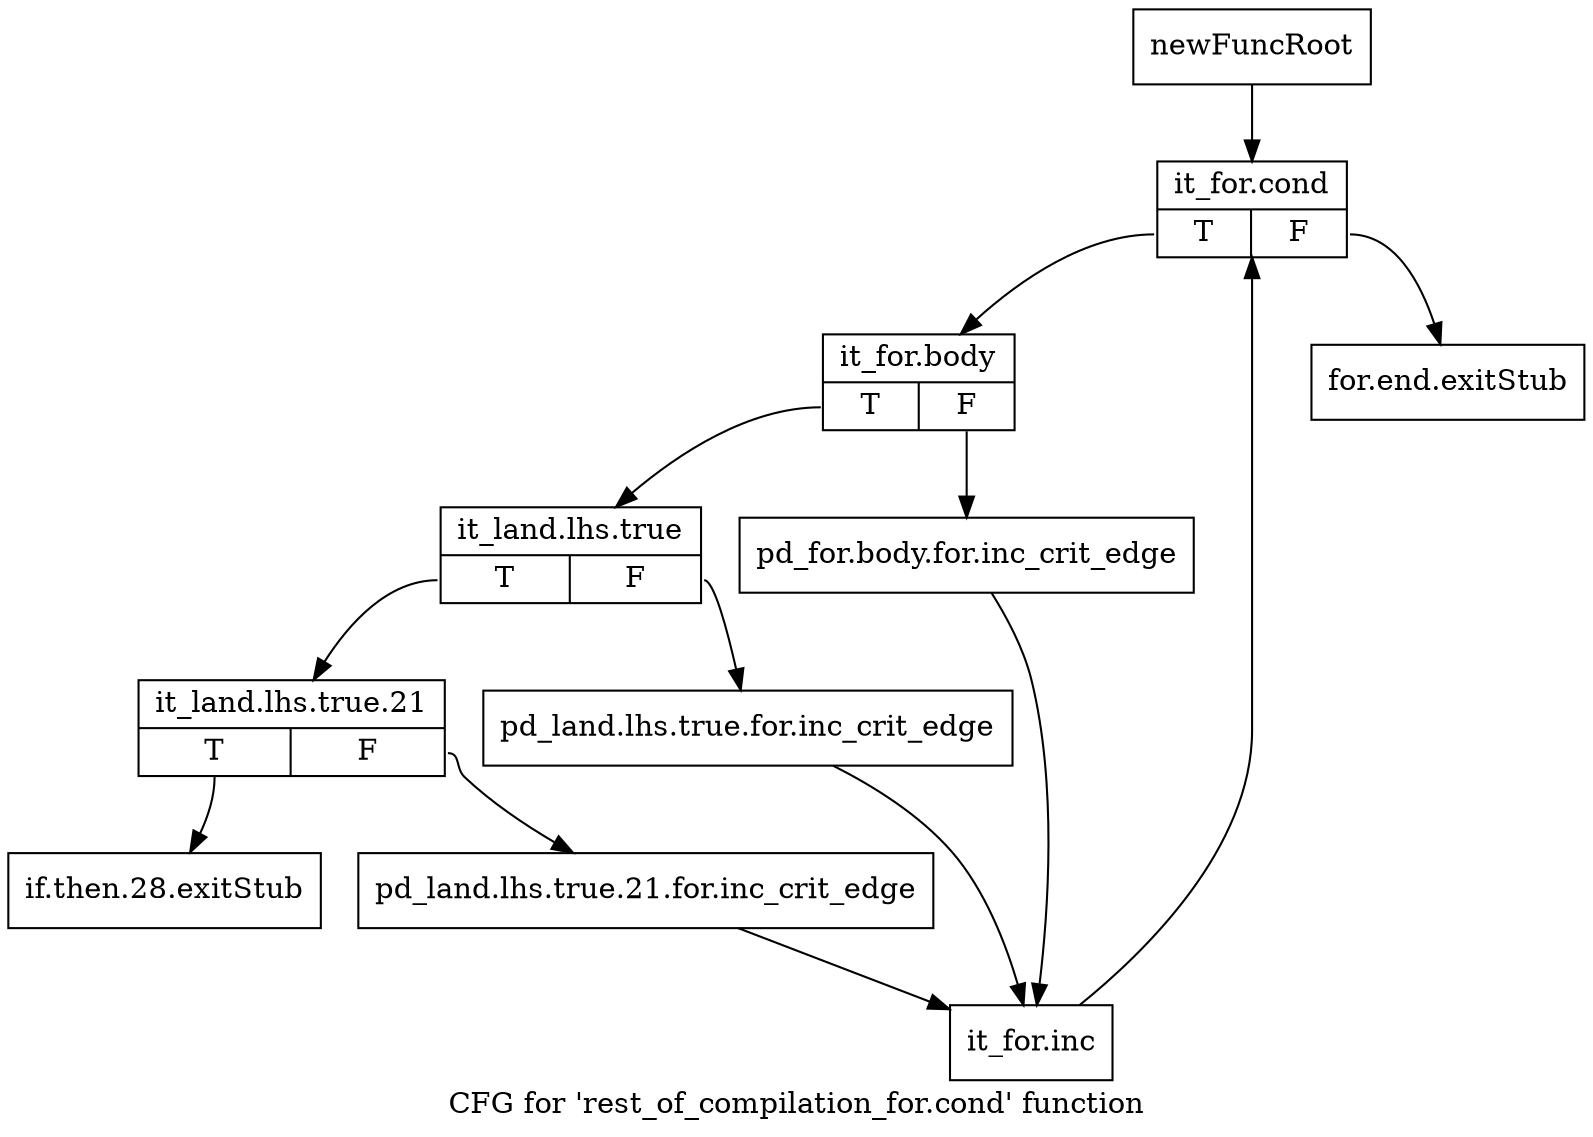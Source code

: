 digraph "CFG for 'rest_of_compilation_for.cond' function" {
	label="CFG for 'rest_of_compilation_for.cond' function";

	Node0xc47be00 [shape=record,label="{newFuncRoot}"];
	Node0xc47be00 -> Node0xc47c350;
	Node0xc47be50 [shape=record,label="{for.end.exitStub}"];
	Node0xc47bea0 [shape=record,label="{if.then.28.exitStub}"];
	Node0xc47c350 [shape=record,label="{it_for.cond|{<s0>T|<s1>F}}"];
	Node0xc47c350:s0 -> Node0xc47c3a0;
	Node0xc47c350:s1 -> Node0xc47be50;
	Node0xc47c3a0 [shape=record,label="{it_for.body|{<s0>T|<s1>F}}"];
	Node0xc47c3a0:s0 -> Node0xc47c440;
	Node0xc47c3a0:s1 -> Node0xc47c3f0;
	Node0xc47c3f0 [shape=record,label="{pd_for.body.for.inc_crit_edge}"];
	Node0xc47c3f0 -> Node0xc47c580;
	Node0xc47c440 [shape=record,label="{it_land.lhs.true|{<s0>T|<s1>F}}"];
	Node0xc47c440:s0 -> Node0xc47c4e0;
	Node0xc47c440:s1 -> Node0xc47c490;
	Node0xc47c490 [shape=record,label="{pd_land.lhs.true.for.inc_crit_edge}"];
	Node0xc47c490 -> Node0xc47c580;
	Node0xc47c4e0 [shape=record,label="{it_land.lhs.true.21|{<s0>T|<s1>F}}"];
	Node0xc47c4e0:s0 -> Node0xc47bea0;
	Node0xc47c4e0:s1 -> Node0xc47c530;
	Node0xc47c530 [shape=record,label="{pd_land.lhs.true.21.for.inc_crit_edge}"];
	Node0xc47c530 -> Node0xc47c580;
	Node0xc47c580 [shape=record,label="{it_for.inc}"];
	Node0xc47c580 -> Node0xc47c350;
}
